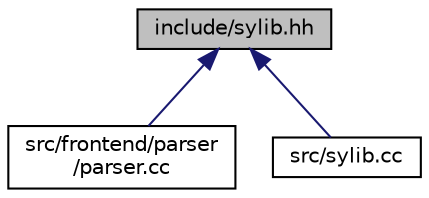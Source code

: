 digraph "include/sylib.hh"
{
 // LATEX_PDF_SIZE
  edge [fontname="Helvetica",fontsize="10",labelfontname="Helvetica",labelfontsize="10"];
  node [fontname="Helvetica",fontsize="10",shape=record];
  Node1 [label="include/sylib.hh",height=0.2,width=0.4,color="black", fillcolor="grey75", style="filled", fontcolor="black",tooltip=" "];
  Node1 -> Node2 [dir="back",color="midnightblue",fontsize="10",style="solid",fontname="Helvetica"];
  Node2 [label="src/frontend/parser\l/parser.cc",height=0.2,width=0.4,color="black", fillcolor="white", style="filled",URL="$parser_8cc.html",tooltip=" "];
  Node1 -> Node3 [dir="back",color="midnightblue",fontsize="10",style="solid",fontname="Helvetica"];
  Node3 [label="src/sylib.cc",height=0.2,width=0.4,color="black", fillcolor="white", style="filled",URL="$sylib_8cc.html",tooltip=" "];
}
